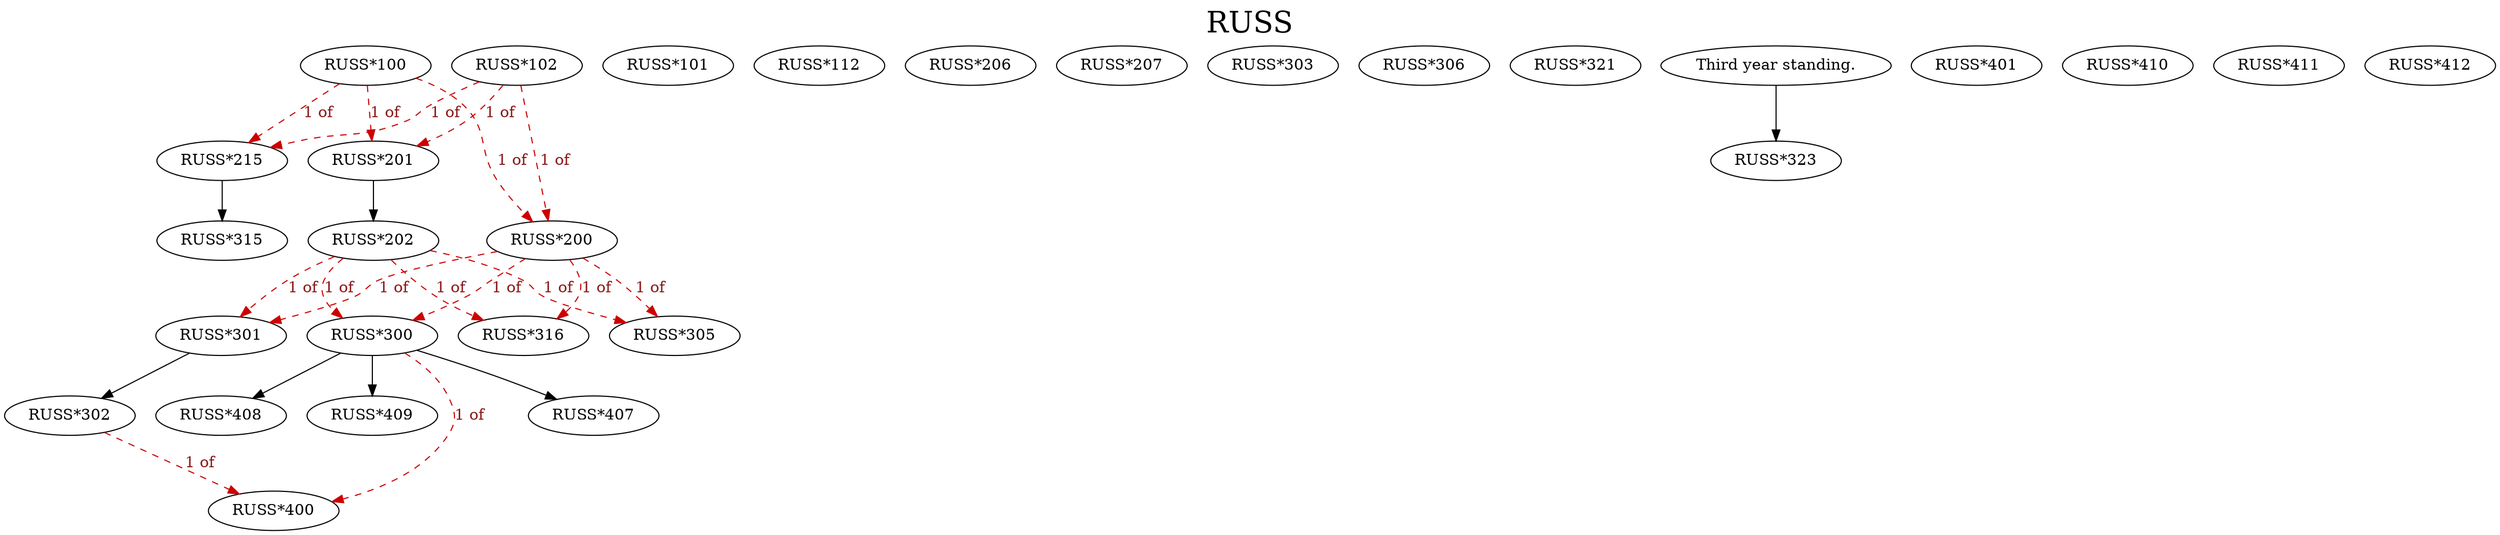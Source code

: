 digraph RUSS {
labelloc = "t";
label = "RUSS"
fontsize = 27;
"RUSS*100"
"RUSS*101"
"RUSS*102"
"RUSS*112"
"RUSS*100" -> "RUSS*200" [style=dashed] [label="1 of", fontcolor=firebrick4] [color=red3]
"RUSS*102" -> "RUSS*200" [style=dashed] [label="1 of", fontcolor=firebrick4] [color=red3]
"RUSS*100" -> "RUSS*201" [style=dashed] [label="1 of", fontcolor=firebrick4] [color=red3]
"RUSS*102" -> "RUSS*201" [style=dashed] [label="1 of", fontcolor=firebrick4] [color=red3]
"RUSS*201" -> "RUSS*202" [style=solid]
"RUSS*206"
"RUSS*207"
"RUSS*100" -> "RUSS*215" [style=dashed] [label="1 of", fontcolor=firebrick4] [color=red3]
"RUSS*102" -> "RUSS*215" [style=dashed] [label="1 of", fontcolor=firebrick4] [color=red3]
"RUSS*200" -> "RUSS*300" [style=dashed] [label="1 of", fontcolor=firebrick4] [color=red3]
"RUSS*202" -> "RUSS*300" [style=dashed] [label="1 of", fontcolor=firebrick4] [color=red3]
"RUSS*200" -> "RUSS*301" [style=dashed] [label="1 of", fontcolor=firebrick4] [color=red3]
"RUSS*202" -> "RUSS*301" [style=dashed] [label="1 of", fontcolor=firebrick4] [color=red3]
"RUSS*301" -> "RUSS*302" [style=solid]
"RUSS*303"
"RUSS*200" -> "RUSS*305" [style=dashed] [label="1 of", fontcolor=firebrick4] [color=red3]
"RUSS*202" -> "RUSS*305" [style=dashed] [label="1 of", fontcolor=firebrick4] [color=red3]
"RUSS*306"
"RUSS*215" -> "RUSS*315" [style=solid]
"RUSS*200" -> "RUSS*316" [style=dashed] [label="1 of", fontcolor=firebrick4] [color=red3]
"RUSS*202" -> "RUSS*316" [style=dashed] [label="1 of", fontcolor=firebrick4] [color=red3]
"RUSS*321"
"Third year standing." -> "RUSS*323" [style=solid]
"RUSS*300" -> "RUSS*400" [style=dashed] [label="1 of", fontcolor=firebrick4] [color=red3]
"RUSS*302" -> "RUSS*400" [style=dashed] [label="1 of", fontcolor=firebrick4] [color=red3]
"RUSS*401"
"RUSS*300" -> "RUSS*407" [style=solid]
"RUSS*300" -> "RUSS*408" [style=solid]
"RUSS*300" -> "RUSS*409" [style=solid]
"RUSS*410"
"RUSS*411"
"RUSS*412"
}
